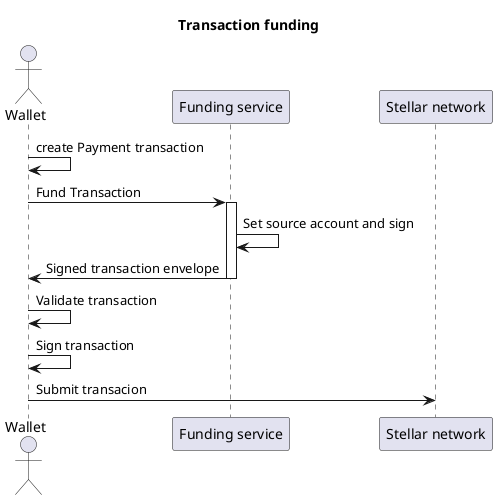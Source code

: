 @startuml externalfunding

title Transaction funding

actor Wallet
participant "Funding service" as fs
participant "Stellar network" as sn

Wallet-> Wallet: create Payment transaction

Wallet -> fs: Fund Transaction
activate fs
fs-> fs: Set source account and sign
fs->Wallet : Signed transaction envelope
deactivate fs

Wallet->Wallet : Validate transaction
Wallet->Wallet: Sign transaction
Wallet->sn: Submit transacion
@enduml